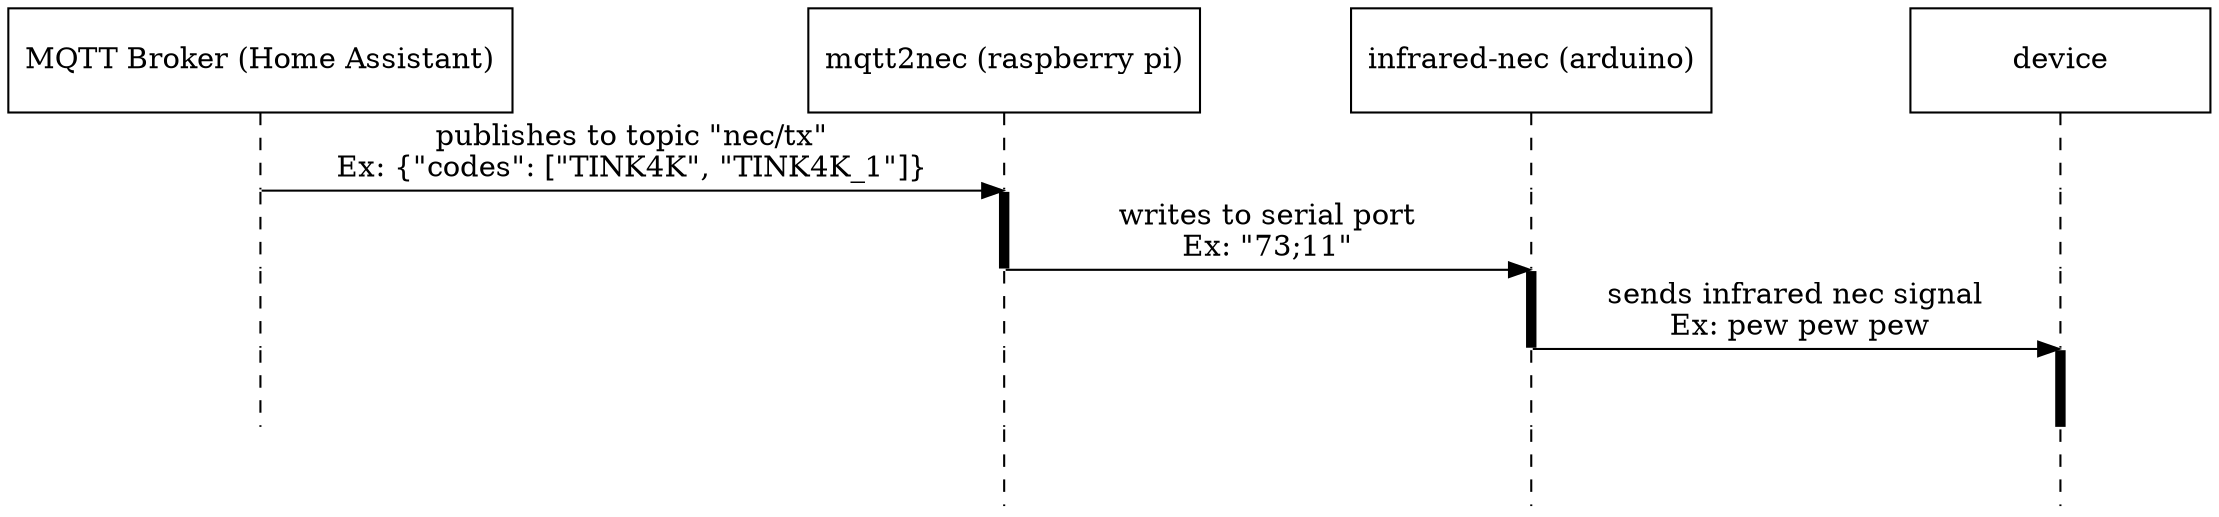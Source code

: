 // https://stackoverflow.com/a/59363959/2115513
digraph SEQ_DIAGRAM {
    graph [overlap=true, splines=line, nodesep=1.0, ordering=out];
    edge [arrowhead=none];
    node [shape=none, width=0, height=0, label=""];

    {
        rank=same;
        node[shape=rectangle, height=0.7, width=2];
        mqtt[label="MQTT Broker (Home Assistant)"];
        mqtt2nec[label="mqtt2nec (raspberry pi)"];
        arduino[label="infrared-nec (arduino)"];
        device[label="device"];
    }
    // Draw vertical lines
    {
        edge [style=dashed, weight=6];
        mqtt -> a1 -> a2 -> a3;
        a3 -> a5;
    }
    {
        edge [style=dashed, weight=6];
        mqtt2nec -> b1
        b1 -> b2 [penwidth=5, style=solid];
        b2 -> b3 -> b4 -> b5 ;
    }
    {
        edge [style=dashed, weight=6];
        arduino -> c1;
        c1-> c2;
        c2 -> c3 [penwidth=5, style=solid];
        c3 -> c4 -> c5;
    }
    {
        edge [style=dashed, weight=6];
        device -> d1 -> d2 -> d3;
        d3 -> d4 [penwidth=5, style=solid];
        d4 -> d5;
    }
    { rank=same; a1 -> b1 [label="publishes to topic \"nec/tx\"\nEx: {\"codes\": [\"TINK4K\", \"TINK4K_1\"]}", arrowhead=normal]; }
    { rank=same; b2 -> c2 [label="writes to serial port\nEx: \"73;11\"", arrowhead=normal]; }
    { rank=same; c3 -> d3 [label="sends infrared nec signal\n Ex: pew pew pew", arrowhead=normal]; }
}
